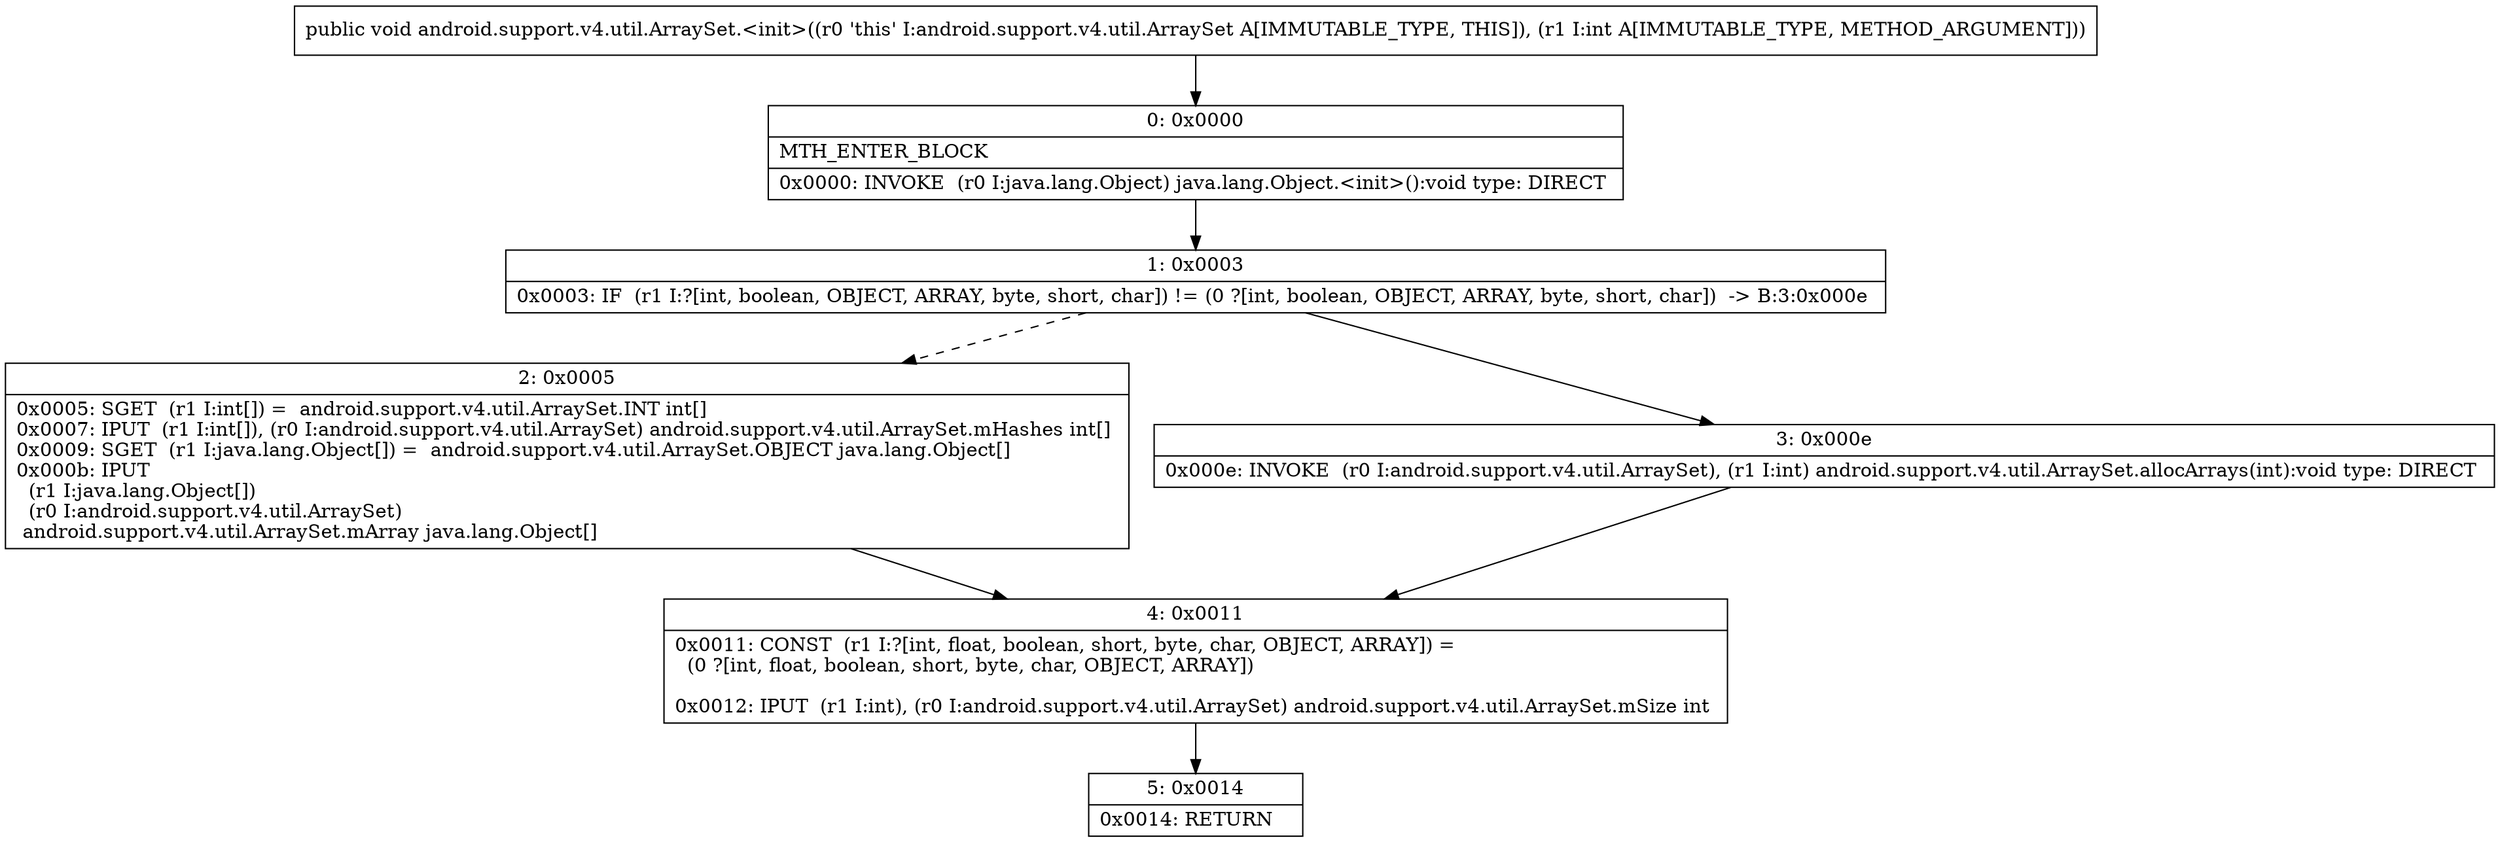 digraph "CFG forandroid.support.v4.util.ArraySet.\<init\>(I)V" {
Node_0 [shape=record,label="{0\:\ 0x0000|MTH_ENTER_BLOCK\l|0x0000: INVOKE  (r0 I:java.lang.Object) java.lang.Object.\<init\>():void type: DIRECT \l}"];
Node_1 [shape=record,label="{1\:\ 0x0003|0x0003: IF  (r1 I:?[int, boolean, OBJECT, ARRAY, byte, short, char]) != (0 ?[int, boolean, OBJECT, ARRAY, byte, short, char])  \-\> B:3:0x000e \l}"];
Node_2 [shape=record,label="{2\:\ 0x0005|0x0005: SGET  (r1 I:int[]) =  android.support.v4.util.ArraySet.INT int[] \l0x0007: IPUT  (r1 I:int[]), (r0 I:android.support.v4.util.ArraySet) android.support.v4.util.ArraySet.mHashes int[] \l0x0009: SGET  (r1 I:java.lang.Object[]) =  android.support.v4.util.ArraySet.OBJECT java.lang.Object[] \l0x000b: IPUT  \l  (r1 I:java.lang.Object[])\l  (r0 I:android.support.v4.util.ArraySet)\l android.support.v4.util.ArraySet.mArray java.lang.Object[] \l}"];
Node_3 [shape=record,label="{3\:\ 0x000e|0x000e: INVOKE  (r0 I:android.support.v4.util.ArraySet), (r1 I:int) android.support.v4.util.ArraySet.allocArrays(int):void type: DIRECT \l}"];
Node_4 [shape=record,label="{4\:\ 0x0011|0x0011: CONST  (r1 I:?[int, float, boolean, short, byte, char, OBJECT, ARRAY]) = \l  (0 ?[int, float, boolean, short, byte, char, OBJECT, ARRAY])\l \l0x0012: IPUT  (r1 I:int), (r0 I:android.support.v4.util.ArraySet) android.support.v4.util.ArraySet.mSize int \l}"];
Node_5 [shape=record,label="{5\:\ 0x0014|0x0014: RETURN   \l}"];
MethodNode[shape=record,label="{public void android.support.v4.util.ArraySet.\<init\>((r0 'this' I:android.support.v4.util.ArraySet A[IMMUTABLE_TYPE, THIS]), (r1 I:int A[IMMUTABLE_TYPE, METHOD_ARGUMENT])) }"];
MethodNode -> Node_0;
Node_0 -> Node_1;
Node_1 -> Node_2[style=dashed];
Node_1 -> Node_3;
Node_2 -> Node_4;
Node_3 -> Node_4;
Node_4 -> Node_5;
}

